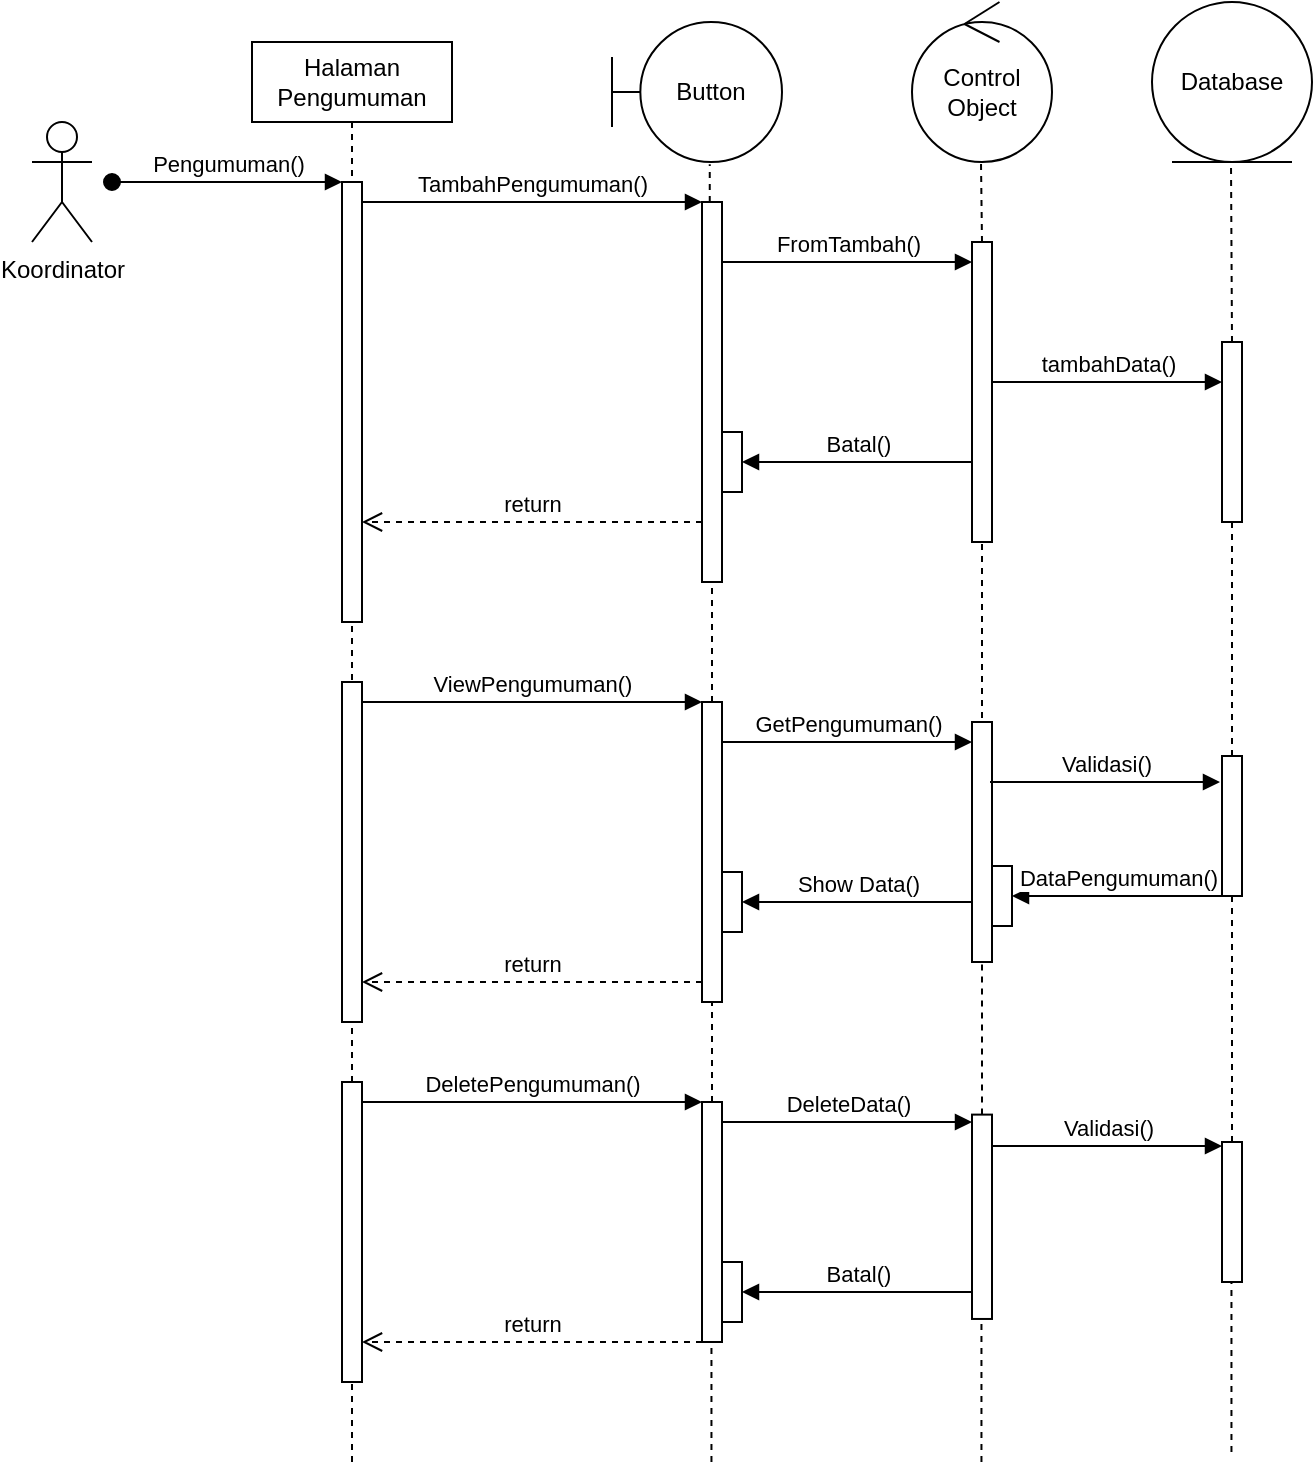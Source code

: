 <mxfile version="25.0.3">
  <diagram name="Page-1" id="nLZKSsOHMpxNO1C090S4">
    <mxGraphModel dx="1615" dy="928" grid="1" gridSize="10" guides="1" tooltips="1" connect="1" arrows="1" fold="1" page="1" pageScale="1" pageWidth="850" pageHeight="1100" math="0" shadow="0">
      <root>
        <mxCell id="0" />
        <mxCell id="1" parent="0" />
        <mxCell id="M-i24asmvE-Qahe57eMV-86" value="Halaman Pengumuman" style="shape=umlLifeline;perimeter=lifelinePerimeter;whiteSpace=wrap;html=1;container=0;dropTarget=0;collapsible=0;recursiveResize=0;outlineConnect=0;portConstraint=eastwest;newEdgeStyle={&quot;edgeStyle&quot;:&quot;elbowEdgeStyle&quot;,&quot;elbow&quot;:&quot;vertical&quot;,&quot;curved&quot;:0,&quot;rounded&quot;:0};" vertex="1" parent="1">
          <mxGeometry x="225" y="180" width="100" height="370" as="geometry" />
        </mxCell>
        <mxCell id="M-i24asmvE-Qahe57eMV-87" value="" style="html=1;points=[];perimeter=orthogonalPerimeter;outlineConnect=0;targetShapes=umlLifeline;portConstraint=eastwest;newEdgeStyle={&quot;edgeStyle&quot;:&quot;elbowEdgeStyle&quot;,&quot;elbow&quot;:&quot;vertical&quot;,&quot;curved&quot;:0,&quot;rounded&quot;:0};" vertex="1" parent="M-i24asmvE-Qahe57eMV-86">
          <mxGeometry x="45" y="70" width="10" height="220" as="geometry" />
        </mxCell>
        <mxCell id="M-i24asmvE-Qahe57eMV-88" value="Pengumuman()" style="html=1;verticalAlign=bottom;startArrow=oval;endArrow=block;startSize=8;edgeStyle=elbowEdgeStyle;elbow=vertical;curved=0;rounded=0;" edge="1" parent="M-i24asmvE-Qahe57eMV-86" target="M-i24asmvE-Qahe57eMV-87">
          <mxGeometry relative="1" as="geometry">
            <mxPoint x="-70" y="70" as="sourcePoint" />
          </mxGeometry>
        </mxCell>
        <mxCell id="M-i24asmvE-Qahe57eMV-89" value="TambahPengumuman()" style="html=1;verticalAlign=bottom;endArrow=block;edgeStyle=elbowEdgeStyle;elbow=vertical;curved=0;rounded=0;" edge="1" parent="1" source="M-i24asmvE-Qahe57eMV-87" target="M-i24asmvE-Qahe57eMV-127">
          <mxGeometry relative="1" as="geometry">
            <mxPoint x="380" y="270" as="sourcePoint" />
            <Array as="points">
              <mxPoint x="365" y="260" />
            </Array>
          </mxGeometry>
        </mxCell>
        <mxCell id="M-i24asmvE-Qahe57eMV-90" value="return" style="html=1;verticalAlign=bottom;endArrow=open;dashed=1;endSize=8;edgeStyle=elbowEdgeStyle;elbow=vertical;curved=0;rounded=0;" edge="1" parent="1" source="M-i24asmvE-Qahe57eMV-127" target="M-i24asmvE-Qahe57eMV-87">
          <mxGeometry relative="1" as="geometry">
            <mxPoint x="380" y="345" as="targetPoint" />
            <Array as="points">
              <mxPoint x="375" y="420" />
            </Array>
          </mxGeometry>
        </mxCell>
        <mxCell id="M-i24asmvE-Qahe57eMV-91" value="Koordinator" style="shape=umlActor;verticalLabelPosition=bottom;verticalAlign=top;html=1;outlineConnect=0;" vertex="1" parent="1">
          <mxGeometry x="115" y="220" width="30" height="60" as="geometry" />
        </mxCell>
        <mxCell id="M-i24asmvE-Qahe57eMV-92" value="" style="group" vertex="1" connectable="0" parent="1">
          <mxGeometry x="555" y="160" width="70" height="370" as="geometry" />
        </mxCell>
        <mxCell id="M-i24asmvE-Qahe57eMV-93" value="Control Object" style="ellipse;shape=umlControl;whiteSpace=wrap;html=1;" vertex="1" parent="M-i24asmvE-Qahe57eMV-92">
          <mxGeometry width="70" height="80" as="geometry" />
        </mxCell>
        <mxCell id="M-i24asmvE-Qahe57eMV-94" value="" style="group" vertex="1" connectable="0" parent="M-i24asmvE-Qahe57eMV-92">
          <mxGeometry x="30" y="80" width="10" height="290" as="geometry" />
        </mxCell>
        <mxCell id="M-i24asmvE-Qahe57eMV-95" value="" style="group" vertex="1" connectable="0" parent="M-i24asmvE-Qahe57eMV-94">
          <mxGeometry y="40" width="10" height="250" as="geometry" />
        </mxCell>
        <mxCell id="M-i24asmvE-Qahe57eMV-96" value="" style="html=1;points=[[0,0,0,0,5],[0,1,0,0,-5],[1,0,0,0,5],[1,1,0,0,-5]];perimeter=orthogonalPerimeter;outlineConnect=0;targetShapes=umlLifeline;portConstraint=eastwest;newEdgeStyle={&quot;curved&quot;:0,&quot;rounded&quot;:0};" vertex="1" parent="M-i24asmvE-Qahe57eMV-95">
          <mxGeometry width="10" height="150" as="geometry" />
        </mxCell>
        <mxCell id="M-i24asmvE-Qahe57eMV-97" value="" style="endArrow=none;dashed=1;html=1;rounded=0;" edge="1" parent="M-i24asmvE-Qahe57eMV-95" target="M-i24asmvE-Qahe57eMV-96">
          <mxGeometry width="50" height="50" relative="1" as="geometry">
            <mxPoint x="5" y="250" as="sourcePoint" />
            <mxPoint x="4.5" y="210" as="targetPoint" />
          </mxGeometry>
        </mxCell>
        <mxCell id="M-i24asmvE-Qahe57eMV-98" value="" style="endArrow=none;dashed=1;html=1;rounded=0;" edge="1" parent="M-i24asmvE-Qahe57eMV-94">
          <mxGeometry width="50" height="50" relative="1" as="geometry">
            <mxPoint x="5" y="40" as="sourcePoint" />
            <mxPoint x="4.5" as="targetPoint" />
          </mxGeometry>
        </mxCell>
        <mxCell id="M-i24asmvE-Qahe57eMV-99" value="FromTambah()" style="html=1;verticalAlign=bottom;endArrow=block;edgeStyle=elbowEdgeStyle;elbow=vertical;curved=0;rounded=0;" edge="1" parent="1">
          <mxGeometry relative="1" as="geometry">
            <mxPoint x="460" y="290" as="sourcePoint" />
            <Array as="points">
              <mxPoint x="533" y="290" />
            </Array>
            <mxPoint x="585" y="290" as="targetPoint" />
          </mxGeometry>
        </mxCell>
        <mxCell id="M-i24asmvE-Qahe57eMV-100" value="tambahData()" style="html=1;verticalAlign=bottom;endArrow=block;edgeStyle=elbowEdgeStyle;elbow=vertical;curved=0;rounded=0;" edge="1" parent="1" source="M-i24asmvE-Qahe57eMV-96" target="M-i24asmvE-Qahe57eMV-114">
          <mxGeometry relative="1" as="geometry">
            <mxPoint x="625" y="350" as="sourcePoint" />
            <Array as="points">
              <mxPoint x="678" y="350" />
            </Array>
            <mxPoint x="725" y="350" as="targetPoint" />
          </mxGeometry>
        </mxCell>
        <mxCell id="M-i24asmvE-Qahe57eMV-101" value="Database" style="ellipse;shape=umlEntity;whiteSpace=wrap;html=1;" vertex="1" parent="1">
          <mxGeometry x="675" y="160" width="80" height="80" as="geometry" />
        </mxCell>
        <mxCell id="M-i24asmvE-Qahe57eMV-102" value="" style="endArrow=none;dashed=1;html=1;rounded=0;" edge="1" parent="1">
          <mxGeometry width="50" height="50" relative="1" as="geometry">
            <mxPoint x="715" y="330" as="sourcePoint" />
            <mxPoint x="714.5" y="240" as="targetPoint" />
          </mxGeometry>
        </mxCell>
        <mxCell id="M-i24asmvE-Qahe57eMV-103" value="Batal()" style="html=1;verticalAlign=bottom;endArrow=block;edgeStyle=elbowEdgeStyle;elbow=horizontal;curved=0;rounded=0;" edge="1" parent="1" target="M-i24asmvE-Qahe57eMV-128">
          <mxGeometry relative="1" as="geometry">
            <mxPoint x="585" y="390" as="sourcePoint" />
            <Array as="points">
              <mxPoint x="545" y="390" />
            </Array>
            <mxPoint x="494.929" y="390" as="targetPoint" />
          </mxGeometry>
        </mxCell>
        <mxCell id="M-i24asmvE-Qahe57eMV-104" value="" style="html=1;points=[];perimeter=orthogonalPerimeter;outlineConnect=0;targetShapes=umlLifeline;portConstraint=eastwest;newEdgeStyle={&quot;edgeStyle&quot;:&quot;elbowEdgeStyle&quot;,&quot;elbow&quot;:&quot;vertical&quot;,&quot;curved&quot;:0,&quot;rounded&quot;:0};" vertex="1" parent="1">
          <mxGeometry x="270" y="500" width="10" height="170" as="geometry" />
        </mxCell>
        <mxCell id="M-i24asmvE-Qahe57eMV-105" value="ViewPengumuman()" style="html=1;verticalAlign=bottom;endArrow=block;edgeStyle=elbowEdgeStyle;elbow=vertical;curved=0;rounded=0;" edge="1" parent="1">
          <mxGeometry relative="1" as="geometry">
            <mxPoint x="280" y="510" as="sourcePoint" />
            <Array as="points">
              <mxPoint x="365" y="510" />
            </Array>
            <mxPoint x="450" y="510" as="targetPoint" />
          </mxGeometry>
        </mxCell>
        <mxCell id="M-i24asmvE-Qahe57eMV-106" value="" style="html=1;points=[];perimeter=orthogonalPerimeter;outlineConnect=0;targetShapes=umlLifeline;portConstraint=eastwest;newEdgeStyle={&quot;edgeStyle&quot;:&quot;elbowEdgeStyle&quot;,&quot;elbow&quot;:&quot;vertical&quot;,&quot;curved&quot;:0,&quot;rounded&quot;:0};" vertex="1" parent="1">
          <mxGeometry x="450" y="510" width="10" height="150" as="geometry" />
        </mxCell>
        <mxCell id="M-i24asmvE-Qahe57eMV-107" value="" style="group" vertex="1" connectable="0" parent="1">
          <mxGeometry x="585" y="520" width="10" height="370" as="geometry" />
        </mxCell>
        <mxCell id="M-i24asmvE-Qahe57eMV-108" value="" style="html=1;points=[[0,0,0,0,5],[0,1,0,0,-5],[1,0,0,0,5],[1,1,0,0,-5]];perimeter=orthogonalPerimeter;outlineConnect=0;targetShapes=umlLifeline;portConstraint=eastwest;newEdgeStyle={&quot;curved&quot;:0,&quot;rounded&quot;:0};" vertex="1" parent="M-i24asmvE-Qahe57eMV-107">
          <mxGeometry width="10" height="120" as="geometry" />
        </mxCell>
        <mxCell id="M-i24asmvE-Qahe57eMV-109" value="" style="group" vertex="1" connectable="0" parent="M-i24asmvE-Qahe57eMV-107">
          <mxGeometry y="135" width="10" height="235" as="geometry" />
        </mxCell>
        <mxCell id="M-i24asmvE-Qahe57eMV-110" value="" style="html=1;points=[];perimeter=orthogonalPerimeter;outlineConnect=0;targetShapes=umlLifeline;portConstraint=eastwest;newEdgeStyle={&quot;edgeStyle&quot;:&quot;elbowEdgeStyle&quot;,&quot;elbow&quot;:&quot;vertical&quot;,&quot;curved&quot;:0,&quot;rounded&quot;:0};" vertex="1" parent="M-i24asmvE-Qahe57eMV-109">
          <mxGeometry y="61.304" width="10" height="102.174" as="geometry" />
        </mxCell>
        <mxCell id="M-i24asmvE-Qahe57eMV-111" value="" style="endArrow=none;dashed=1;html=1;rounded=0;" edge="1" parent="M-i24asmvE-Qahe57eMV-109" target="M-i24asmvE-Qahe57eMV-110">
          <mxGeometry width="50" height="50" relative="1" as="geometry">
            <mxPoint x="4.73" y="235.0" as="sourcePoint" />
            <mxPoint x="4.73" y="204.348" as="targetPoint" />
          </mxGeometry>
        </mxCell>
        <mxCell id="M-i24asmvE-Qahe57eMV-112" value="" style="endArrow=none;dashed=1;html=1;rounded=0;" edge="1" parent="M-i24asmvE-Qahe57eMV-107" source="M-i24asmvE-Qahe57eMV-110" target="M-i24asmvE-Qahe57eMV-108">
          <mxGeometry width="50" height="50" relative="1" as="geometry">
            <mxPoint x="4.78" y="185" as="sourcePoint" />
            <mxPoint x="5" y="135" as="targetPoint" />
          </mxGeometry>
        </mxCell>
        <mxCell id="M-i24asmvE-Qahe57eMV-113" value="" style="endArrow=none;dashed=1;html=1;rounded=0;" edge="1" parent="1" source="M-i24asmvE-Qahe57eMV-115" target="M-i24asmvE-Qahe57eMV-114">
          <mxGeometry width="50" height="50" relative="1" as="geometry">
            <mxPoint x="715" y="530" as="sourcePoint" />
            <mxPoint x="714.5" y="490" as="targetPoint" />
          </mxGeometry>
        </mxCell>
        <mxCell id="M-i24asmvE-Qahe57eMV-114" value="" style="html=1;points=[[0,0,0,0,5],[0,1,0,0,-5],[1,0,0,0,5],[1,1,0,0,-5]];perimeter=orthogonalPerimeter;outlineConnect=0;targetShapes=umlLifeline;portConstraint=eastwest;newEdgeStyle={&quot;curved&quot;:0,&quot;rounded&quot;:0};" vertex="1" parent="1">
          <mxGeometry x="710" y="330" width="10" height="90" as="geometry" />
        </mxCell>
        <mxCell id="M-i24asmvE-Qahe57eMV-115" value="" style="html=1;points=[[0,0,0,0,5],[0,1,0,0,-5],[1,0,0,0,5],[1,1,0,0,-5]];perimeter=orthogonalPerimeter;outlineConnect=0;targetShapes=umlLifeline;portConstraint=eastwest;newEdgeStyle={&quot;curved&quot;:0,&quot;rounded&quot;:0};" vertex="1" parent="1">
          <mxGeometry x="710" y="537" width="10" height="70" as="geometry" />
        </mxCell>
        <mxCell id="M-i24asmvE-Qahe57eMV-116" value="" style="html=1;points=[];perimeter=orthogonalPerimeter;outlineConnect=0;targetShapes=umlLifeline;portConstraint=eastwest;newEdgeStyle={&quot;edgeStyle&quot;:&quot;elbowEdgeStyle&quot;,&quot;elbow&quot;:&quot;vertical&quot;,&quot;curved&quot;:0,&quot;rounded&quot;:0};" vertex="1" parent="1">
          <mxGeometry x="270" y="700" width="10" height="150" as="geometry" />
        </mxCell>
        <mxCell id="M-i24asmvE-Qahe57eMV-117" value="" style="endArrow=none;dashed=1;html=1;rounded=0;" edge="1" parent="1" source="M-i24asmvE-Qahe57eMV-116" target="M-i24asmvE-Qahe57eMV-104">
          <mxGeometry width="50" height="50" relative="1" as="geometry">
            <mxPoint x="274.78" y="700" as="sourcePoint" />
            <mxPoint x="274.78" y="670" as="targetPoint" />
          </mxGeometry>
        </mxCell>
        <mxCell id="M-i24asmvE-Qahe57eMV-118" value="DeletePengumuman()" style="html=1;verticalAlign=bottom;endArrow=block;edgeStyle=elbowEdgeStyle;elbow=vertical;curved=0;rounded=0;" edge="1" parent="1">
          <mxGeometry relative="1" as="geometry">
            <mxPoint x="280" y="710" as="sourcePoint" />
            <Array as="points">
              <mxPoint x="365" y="710" />
            </Array>
            <mxPoint x="450" y="710" as="targetPoint" />
          </mxGeometry>
        </mxCell>
        <mxCell id="M-i24asmvE-Qahe57eMV-119" value="" style="endArrow=none;dashed=1;html=1;rounded=0;" edge="1" parent="1" target="M-i24asmvE-Qahe57eMV-116">
          <mxGeometry width="50" height="50" relative="1" as="geometry">
            <mxPoint x="275" y="890" as="sourcePoint" />
            <mxPoint x="274.73" y="850" as="targetPoint" />
          </mxGeometry>
        </mxCell>
        <mxCell id="M-i24asmvE-Qahe57eMV-120" value="" style="html=1;points=[];perimeter=orthogonalPerimeter;outlineConnect=0;targetShapes=umlLifeline;portConstraint=eastwest;newEdgeStyle={&quot;edgeStyle&quot;:&quot;elbowEdgeStyle&quot;,&quot;elbow&quot;:&quot;vertical&quot;,&quot;curved&quot;:0,&quot;rounded&quot;:0};" vertex="1" parent="1">
          <mxGeometry x="450" y="710" width="10" height="120" as="geometry" />
        </mxCell>
        <mxCell id="M-i24asmvE-Qahe57eMV-121" value="" style="endArrow=none;dashed=1;html=1;rounded=0;" edge="1" parent="1" source="M-i24asmvE-Qahe57eMV-120" target="M-i24asmvE-Qahe57eMV-106">
          <mxGeometry width="50" height="50" relative="1" as="geometry">
            <mxPoint x="454.78" y="710" as="sourcePoint" />
            <mxPoint x="455" y="680" as="targetPoint" />
          </mxGeometry>
        </mxCell>
        <mxCell id="M-i24asmvE-Qahe57eMV-122" value="" style="endArrow=none;dashed=1;html=1;rounded=0;" edge="1" parent="1" target="M-i24asmvE-Qahe57eMV-120">
          <mxGeometry width="50" height="50" relative="1" as="geometry">
            <mxPoint x="454.73" y="890" as="sourcePoint" />
            <mxPoint x="454.73" y="860" as="targetPoint" />
          </mxGeometry>
        </mxCell>
        <mxCell id="M-i24asmvE-Qahe57eMV-123" value="" style="html=1;points=[];perimeter=orthogonalPerimeter;outlineConnect=0;targetShapes=umlLifeline;portConstraint=eastwest;newEdgeStyle={&quot;edgeStyle&quot;:&quot;elbowEdgeStyle&quot;,&quot;elbow&quot;:&quot;vertical&quot;,&quot;curved&quot;:0,&quot;rounded&quot;:0};" vertex="1" parent="1">
          <mxGeometry x="710" y="730" width="10" height="70" as="geometry" />
        </mxCell>
        <mxCell id="M-i24asmvE-Qahe57eMV-124" value="" style="endArrow=none;dashed=1;html=1;rounded=0;" edge="1" parent="1" source="M-i24asmvE-Qahe57eMV-123" target="M-i24asmvE-Qahe57eMV-115">
          <mxGeometry width="50" height="50" relative="1" as="geometry">
            <mxPoint x="714.78" y="705" as="sourcePoint" />
            <mxPoint x="715" y="655" as="targetPoint" />
          </mxGeometry>
        </mxCell>
        <mxCell id="M-i24asmvE-Qahe57eMV-125" value="" style="endArrow=none;dashed=1;html=1;rounded=0;" edge="1" parent="1" target="M-i24asmvE-Qahe57eMV-123">
          <mxGeometry width="50" height="50" relative="1" as="geometry">
            <mxPoint x="714.73" y="885" as="sourcePoint" />
            <mxPoint x="714.73" y="855" as="targetPoint" />
          </mxGeometry>
        </mxCell>
        <mxCell id="M-i24asmvE-Qahe57eMV-126" value="Button" style="shape=umlBoundary;whiteSpace=wrap;html=1;" vertex="1" parent="1">
          <mxGeometry x="405" y="170" width="85" height="70" as="geometry" />
        </mxCell>
        <mxCell id="M-i24asmvE-Qahe57eMV-127" value="" style="html=1;points=[];perimeter=orthogonalPerimeter;outlineConnect=0;targetShapes=umlLifeline;portConstraint=eastwest;newEdgeStyle={&quot;edgeStyle&quot;:&quot;elbowEdgeStyle&quot;,&quot;elbow&quot;:&quot;vertical&quot;,&quot;curved&quot;:0,&quot;rounded&quot;:0};" vertex="1" parent="1">
          <mxGeometry x="450" y="260" width="10" height="190" as="geometry" />
        </mxCell>
        <mxCell id="M-i24asmvE-Qahe57eMV-128" value="" style="html=1;points=[[0,0,0,0,5],[0,1,0,0,-5],[1,0,0,0,5],[1,1,0,0,-5]];perimeter=orthogonalPerimeter;outlineConnect=0;targetShapes=umlLifeline;portConstraint=eastwest;newEdgeStyle={&quot;curved&quot;:0,&quot;rounded&quot;:0};" vertex="1" parent="1">
          <mxGeometry x="460" y="375" width="10" height="30" as="geometry" />
        </mxCell>
        <mxCell id="M-i24asmvE-Qahe57eMV-129" value="" style="endArrow=none;dashed=1;html=1;rounded=0;" edge="1" parent="1" source="M-i24asmvE-Qahe57eMV-106" target="M-i24asmvE-Qahe57eMV-127">
          <mxGeometry width="50" height="50" relative="1" as="geometry">
            <mxPoint x="454.58" y="490" as="sourcePoint" />
            <mxPoint x="454.58" y="460" as="targetPoint" />
          </mxGeometry>
        </mxCell>
        <mxCell id="M-i24asmvE-Qahe57eMV-130" value="" style="endArrow=none;dashed=1;html=1;rounded=0;entryX=0.575;entryY=1.016;entryDx=0;entryDy=0;entryPerimeter=0;" edge="1" parent="1" source="M-i24asmvE-Qahe57eMV-127" target="M-i24asmvE-Qahe57eMV-126">
          <mxGeometry width="50" height="50" relative="1" as="geometry">
            <mxPoint x="454.58" y="250" as="sourcePoint" />
            <mxPoint x="455" y="250" as="targetPoint" />
          </mxGeometry>
        </mxCell>
        <mxCell id="M-i24asmvE-Qahe57eMV-131" value="Show Data()" style="html=1;verticalAlign=bottom;endArrow=block;edgeStyle=elbowEdgeStyle;elbow=horizontal;curved=0;rounded=0;" edge="1" parent="1" target="M-i24asmvE-Qahe57eMV-132">
          <mxGeometry relative="1" as="geometry">
            <mxPoint x="585" y="610" as="sourcePoint" />
            <Array as="points">
              <mxPoint x="545" y="610" />
            </Array>
            <mxPoint x="494.929" y="610" as="targetPoint" />
          </mxGeometry>
        </mxCell>
        <mxCell id="M-i24asmvE-Qahe57eMV-132" value="" style="html=1;points=[[0,0,0,0,5],[0,1,0,0,-5],[1,0,0,0,5],[1,1,0,0,-5]];perimeter=orthogonalPerimeter;outlineConnect=0;targetShapes=umlLifeline;portConstraint=eastwest;newEdgeStyle={&quot;curved&quot;:0,&quot;rounded&quot;:0};" vertex="1" parent="1">
          <mxGeometry x="460" y="595" width="10" height="30" as="geometry" />
        </mxCell>
        <mxCell id="M-i24asmvE-Qahe57eMV-133" value="Batal()" style="html=1;verticalAlign=bottom;endArrow=block;edgeStyle=elbowEdgeStyle;elbow=vertical;curved=0;rounded=0;" edge="1" parent="1" target="M-i24asmvE-Qahe57eMV-134">
          <mxGeometry relative="1" as="geometry">
            <mxPoint x="585" y="805" as="sourcePoint" />
            <Array as="points">
              <mxPoint x="545" y="805" />
            </Array>
            <mxPoint x="494.929" y="805" as="targetPoint" />
          </mxGeometry>
        </mxCell>
        <mxCell id="M-i24asmvE-Qahe57eMV-134" value="" style="html=1;points=[[0,0,0,0,5],[0,1,0,0,-5],[1,0,0,0,5],[1,1,0,0,-5]];perimeter=orthogonalPerimeter;outlineConnect=0;targetShapes=umlLifeline;portConstraint=eastwest;newEdgeStyle={&quot;curved&quot;:0,&quot;rounded&quot;:0};" vertex="1" parent="1">
          <mxGeometry x="460" y="790" width="10" height="30" as="geometry" />
        </mxCell>
        <mxCell id="M-i24asmvE-Qahe57eMV-135" value="DataPengumuman()" style="html=1;verticalAlign=bottom;endArrow=block;edgeStyle=elbowEdgeStyle;elbow=vertical;curved=0;rounded=0;" edge="1" parent="1" target="M-i24asmvE-Qahe57eMV-136">
          <mxGeometry relative="1" as="geometry">
            <mxPoint x="710" y="607" as="sourcePoint" />
            <Array as="points">
              <mxPoint x="680" y="607" />
            </Array>
            <mxPoint x="629.929" y="607" as="targetPoint" />
          </mxGeometry>
        </mxCell>
        <mxCell id="M-i24asmvE-Qahe57eMV-136" value="" style="html=1;points=[[0,0,0,0,5],[0,1,0,0,-5],[1,0,0,0,5],[1,1,0,0,-5]];perimeter=orthogonalPerimeter;outlineConnect=0;targetShapes=umlLifeline;portConstraint=eastwest;newEdgeStyle={&quot;curved&quot;:0,&quot;rounded&quot;:0};" vertex="1" parent="1">
          <mxGeometry x="595" y="592" width="10" height="30" as="geometry" />
        </mxCell>
        <mxCell id="M-i24asmvE-Qahe57eMV-137" value="return" style="html=1;verticalAlign=bottom;endArrow=open;dashed=1;endSize=8;edgeStyle=elbowEdgeStyle;elbow=vertical;curved=0;rounded=0;" edge="1" parent="1">
          <mxGeometry relative="1" as="geometry">
            <mxPoint x="280" y="650" as="targetPoint" />
            <Array as="points">
              <mxPoint x="375" y="650" />
            </Array>
            <mxPoint x="450" y="650" as="sourcePoint" />
          </mxGeometry>
        </mxCell>
        <mxCell id="M-i24asmvE-Qahe57eMV-138" value="return" style="html=1;verticalAlign=bottom;endArrow=open;dashed=1;endSize=8;edgeStyle=elbowEdgeStyle;elbow=vertical;curved=0;rounded=0;" edge="1" parent="1">
          <mxGeometry relative="1" as="geometry">
            <mxPoint x="280" y="830" as="targetPoint" />
            <Array as="points">
              <mxPoint x="375" y="830" />
            </Array>
            <mxPoint x="450" y="830" as="sourcePoint" />
          </mxGeometry>
        </mxCell>
        <mxCell id="M-i24asmvE-Qahe57eMV-139" value="Validasi()" style="html=1;verticalAlign=bottom;endArrow=block;edgeStyle=elbowEdgeStyle;elbow=vertical;curved=0;rounded=0;" edge="1" parent="1">
          <mxGeometry relative="1" as="geometry">
            <mxPoint x="594" y="550" as="sourcePoint" />
            <Array as="points">
              <mxPoint x="677" y="550" />
            </Array>
            <mxPoint x="709" y="550" as="targetPoint" />
          </mxGeometry>
        </mxCell>
        <mxCell id="M-i24asmvE-Qahe57eMV-140" value="GetPengumuman()" style="html=1;verticalAlign=bottom;endArrow=block;edgeStyle=elbowEdgeStyle;elbow=vertical;curved=0;rounded=0;" edge="1" parent="1">
          <mxGeometry relative="1" as="geometry">
            <mxPoint x="460" y="530" as="sourcePoint" />
            <Array as="points">
              <mxPoint x="533" y="530" />
            </Array>
            <mxPoint x="585" y="530" as="targetPoint" />
          </mxGeometry>
        </mxCell>
        <mxCell id="M-i24asmvE-Qahe57eMV-141" value="Validasi()" style="html=1;verticalAlign=bottom;endArrow=block;edgeStyle=elbowEdgeStyle;elbow=vertical;curved=0;rounded=0;" edge="1" parent="1">
          <mxGeometry relative="1" as="geometry">
            <mxPoint x="595" y="732" as="sourcePoint" />
            <Array as="points">
              <mxPoint x="678" y="732" />
            </Array>
            <mxPoint x="710" y="732" as="targetPoint" />
          </mxGeometry>
        </mxCell>
        <mxCell id="M-i24asmvE-Qahe57eMV-142" value="DeleteData()" style="html=1;verticalAlign=bottom;endArrow=block;edgeStyle=elbowEdgeStyle;elbow=horizontal;curved=0;rounded=0;" edge="1" parent="1">
          <mxGeometry relative="1" as="geometry">
            <mxPoint x="460" y="720" as="sourcePoint" />
            <Array as="points">
              <mxPoint x="533" y="720" />
            </Array>
            <mxPoint x="585" y="720" as="targetPoint" />
          </mxGeometry>
        </mxCell>
      </root>
    </mxGraphModel>
  </diagram>
</mxfile>
